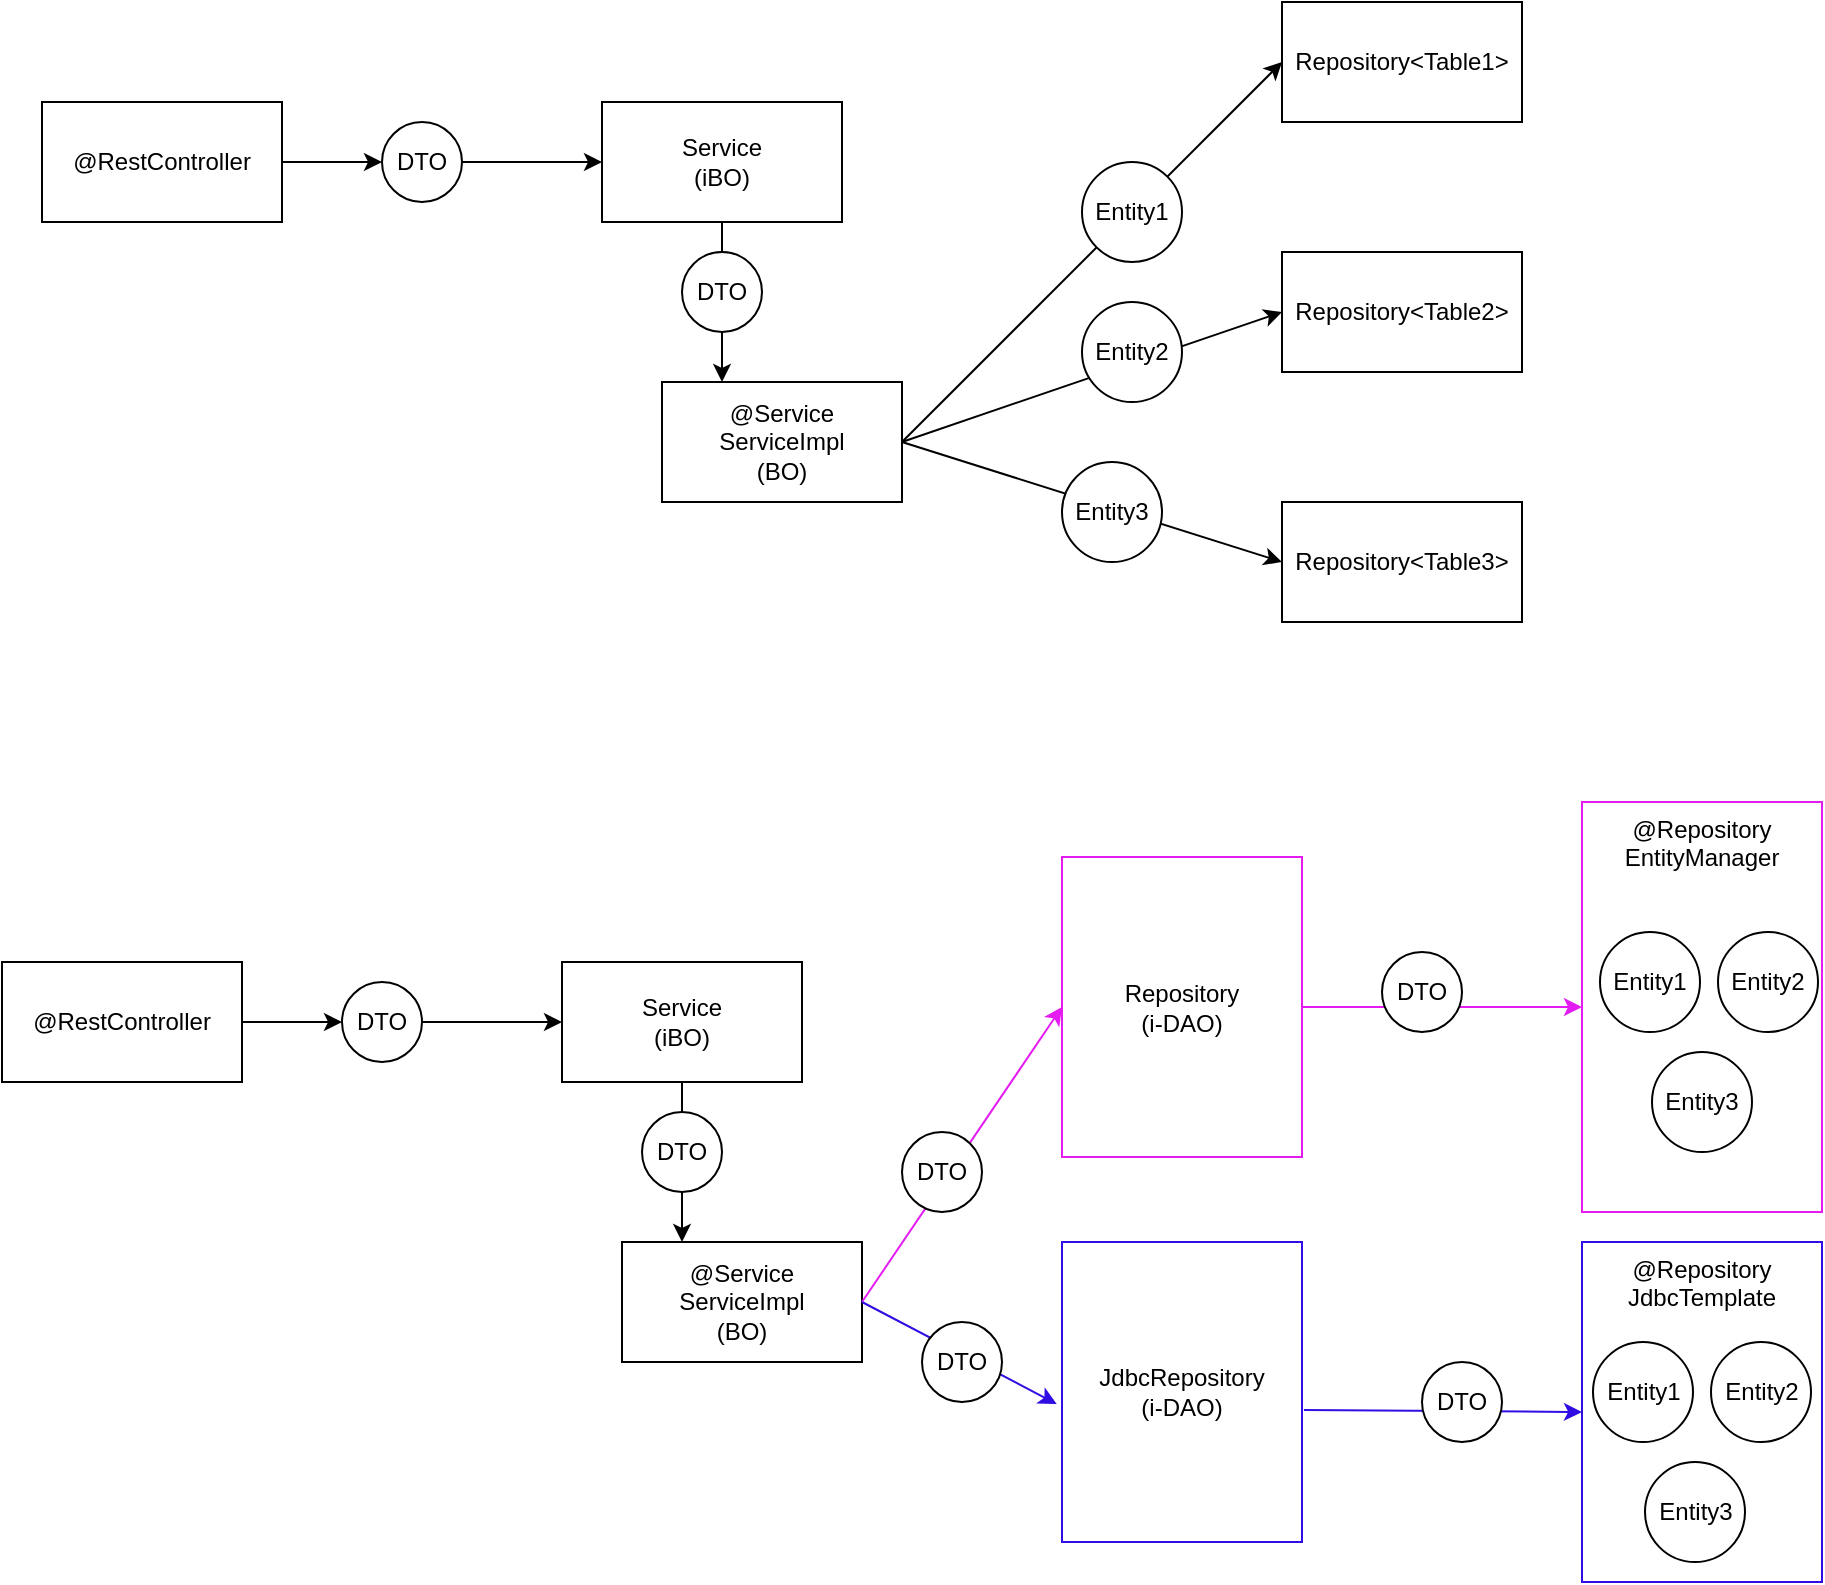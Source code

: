 <mxfile version="27.0.5">
  <diagram name="Page-1" id="lMIB8xPE1FvtPThTm5dJ">
    <mxGraphModel dx="1188" dy="619" grid="1" gridSize="10" guides="1" tooltips="1" connect="1" arrows="1" fold="1" page="1" pageScale="1" pageWidth="4681" pageHeight="3300" math="0" shadow="0">
      <root>
        <mxCell id="0" />
        <mxCell id="1" parent="0" />
        <mxCell id="PKCNoG8D6CvhKLjWCIYi-4" style="edgeStyle=orthogonalEdgeStyle;rounded=0;orthogonalLoop=1;jettySize=auto;html=1;entryX=0;entryY=0.5;entryDx=0;entryDy=0;" edge="1" parent="1" source="PKCNoG8D6CvhKLjWCIYi-14" target="PKCNoG8D6CvhKLjWCIYi-3">
          <mxGeometry relative="1" as="geometry" />
        </mxCell>
        <mxCell id="PKCNoG8D6CvhKLjWCIYi-1" value="@RestController" style="rounded=0;whiteSpace=wrap;html=1;" vertex="1" parent="1">
          <mxGeometry x="250" y="190" width="120" height="60" as="geometry" />
        </mxCell>
        <mxCell id="PKCNoG8D6CvhKLjWCIYi-2" value="@Service&lt;div&gt;ServiceImpl&lt;/div&gt;&lt;div&gt;(BO)&lt;/div&gt;" style="rounded=0;whiteSpace=wrap;html=1;" vertex="1" parent="1">
          <mxGeometry x="560" y="330" width="120" height="60" as="geometry" />
        </mxCell>
        <mxCell id="PKCNoG8D6CvhKLjWCIYi-5" style="edgeStyle=orthogonalEdgeStyle;rounded=0;orthogonalLoop=1;jettySize=auto;html=1;entryX=0.25;entryY=0;entryDx=0;entryDy=0;" edge="1" parent="1" source="PKCNoG8D6CvhKLjWCIYi-15" target="PKCNoG8D6CvhKLjWCIYi-2">
          <mxGeometry relative="1" as="geometry" />
        </mxCell>
        <mxCell id="PKCNoG8D6CvhKLjWCIYi-3" value="Service&lt;div&gt;(iBO)&lt;/div&gt;" style="rounded=0;whiteSpace=wrap;html=1;" vertex="1" parent="1">
          <mxGeometry x="530" y="190" width="120" height="60" as="geometry" />
        </mxCell>
        <mxCell id="PKCNoG8D6CvhKLjWCIYi-6" value="Repository&amp;lt;Table1&amp;gt;" style="rounded=0;whiteSpace=wrap;html=1;" vertex="1" parent="1">
          <mxGeometry x="870" y="140" width="120" height="60" as="geometry" />
        </mxCell>
        <mxCell id="PKCNoG8D6CvhKLjWCIYi-7" value="Repository&amp;lt;Table2&amp;gt;" style="rounded=0;whiteSpace=wrap;html=1;" vertex="1" parent="1">
          <mxGeometry x="870" y="265" width="120" height="60" as="geometry" />
        </mxCell>
        <mxCell id="PKCNoG8D6CvhKLjWCIYi-8" value="Repository&amp;lt;Table3&amp;gt;" style="rounded=0;whiteSpace=wrap;html=1;" vertex="1" parent="1">
          <mxGeometry x="870" y="390" width="120" height="60" as="geometry" />
        </mxCell>
        <mxCell id="PKCNoG8D6CvhKLjWCIYi-10" value="" style="endArrow=classic;html=1;rounded=0;entryX=0;entryY=0.5;entryDx=0;entryDy=0;" edge="1" parent="1" target="PKCNoG8D6CvhKLjWCIYi-7">
          <mxGeometry width="50" height="50" relative="1" as="geometry">
            <mxPoint x="680" y="360" as="sourcePoint" />
            <mxPoint x="850" y="360" as="targetPoint" />
          </mxGeometry>
        </mxCell>
        <mxCell id="PKCNoG8D6CvhKLjWCIYi-11" value="" style="endArrow=classic;html=1;rounded=0;exitX=1;exitY=0.5;exitDx=0;exitDy=0;entryX=0;entryY=0.5;entryDx=0;entryDy=0;" edge="1" parent="1" source="PKCNoG8D6CvhKLjWCIYi-2" target="PKCNoG8D6CvhKLjWCIYi-6">
          <mxGeometry width="50" height="50" relative="1" as="geometry">
            <mxPoint x="690" y="350" as="sourcePoint" />
            <mxPoint x="740" y="300" as="targetPoint" />
          </mxGeometry>
        </mxCell>
        <mxCell id="PKCNoG8D6CvhKLjWCIYi-12" value="" style="endArrow=classic;html=1;rounded=0;entryX=0;entryY=0.5;entryDx=0;entryDy=0;" edge="1" parent="1" target="PKCNoG8D6CvhKLjWCIYi-8">
          <mxGeometry width="50" height="50" relative="1" as="geometry">
            <mxPoint x="680" y="360" as="sourcePoint" />
            <mxPoint x="850" y="360" as="targetPoint" />
          </mxGeometry>
        </mxCell>
        <mxCell id="PKCNoG8D6CvhKLjWCIYi-16" value="Entity1" style="ellipse;whiteSpace=wrap;html=1;aspect=fixed;" vertex="1" parent="1">
          <mxGeometry x="770" y="220" width="50" height="50" as="geometry" />
        </mxCell>
        <mxCell id="PKCNoG8D6CvhKLjWCIYi-17" value="Entity2" style="ellipse;whiteSpace=wrap;html=1;aspect=fixed;" vertex="1" parent="1">
          <mxGeometry x="770" y="290" width="50" height="50" as="geometry" />
        </mxCell>
        <mxCell id="PKCNoG8D6CvhKLjWCIYi-18" value="Entity3" style="ellipse;whiteSpace=wrap;html=1;aspect=fixed;" vertex="1" parent="1">
          <mxGeometry x="760" y="370" width="50" height="50" as="geometry" />
        </mxCell>
        <mxCell id="PKCNoG8D6CvhKLjWCIYi-19" value="" style="edgeStyle=orthogonalEdgeStyle;rounded=0;orthogonalLoop=1;jettySize=auto;html=1;entryX=0.25;entryY=0;entryDx=0;entryDy=0;" edge="1" parent="1" source="PKCNoG8D6CvhKLjWCIYi-3" target="PKCNoG8D6CvhKLjWCIYi-15">
          <mxGeometry relative="1" as="geometry">
            <mxPoint x="590" y="250" as="sourcePoint" />
            <mxPoint x="590" y="330" as="targetPoint" />
          </mxGeometry>
        </mxCell>
        <mxCell id="PKCNoG8D6CvhKLjWCIYi-15" value="DTO" style="ellipse;whiteSpace=wrap;html=1;aspect=fixed;" vertex="1" parent="1">
          <mxGeometry x="570" y="265" width="40" height="40" as="geometry" />
        </mxCell>
        <mxCell id="PKCNoG8D6CvhKLjWCIYi-20" value="" style="edgeStyle=orthogonalEdgeStyle;rounded=0;orthogonalLoop=1;jettySize=auto;html=1;entryX=0;entryY=0.5;entryDx=0;entryDy=0;" edge="1" parent="1" source="PKCNoG8D6CvhKLjWCIYi-1" target="PKCNoG8D6CvhKLjWCIYi-14">
          <mxGeometry relative="1" as="geometry">
            <mxPoint x="370" y="220" as="sourcePoint" />
            <mxPoint x="530" y="220" as="targetPoint" />
          </mxGeometry>
        </mxCell>
        <mxCell id="PKCNoG8D6CvhKLjWCIYi-14" value="DTO" style="ellipse;whiteSpace=wrap;html=1;aspect=fixed;" vertex="1" parent="1">
          <mxGeometry x="420" y="200" width="40" height="40" as="geometry" />
        </mxCell>
        <mxCell id="PKCNoG8D6CvhKLjWCIYi-21" style="edgeStyle=orthogonalEdgeStyle;rounded=0;orthogonalLoop=1;jettySize=auto;html=1;entryX=0;entryY=0.5;entryDx=0;entryDy=0;" edge="1" parent="1" source="PKCNoG8D6CvhKLjWCIYi-38" target="PKCNoG8D6CvhKLjWCIYi-25">
          <mxGeometry relative="1" as="geometry" />
        </mxCell>
        <mxCell id="PKCNoG8D6CvhKLjWCIYi-22" value="@RestController" style="rounded=0;whiteSpace=wrap;html=1;" vertex="1" parent="1">
          <mxGeometry x="230" y="620" width="120" height="60" as="geometry" />
        </mxCell>
        <mxCell id="PKCNoG8D6CvhKLjWCIYi-23" value="@Service&lt;div&gt;ServiceImpl&lt;/div&gt;&lt;div&gt;(BO)&lt;/div&gt;" style="rounded=0;whiteSpace=wrap;html=1;" vertex="1" parent="1">
          <mxGeometry x="540" y="760" width="120" height="60" as="geometry" />
        </mxCell>
        <mxCell id="PKCNoG8D6CvhKLjWCIYi-24" style="edgeStyle=orthogonalEdgeStyle;rounded=0;orthogonalLoop=1;jettySize=auto;html=1;entryX=0.25;entryY=0;entryDx=0;entryDy=0;" edge="1" parent="1" source="PKCNoG8D6CvhKLjWCIYi-36" target="PKCNoG8D6CvhKLjWCIYi-23">
          <mxGeometry relative="1" as="geometry" />
        </mxCell>
        <mxCell id="PKCNoG8D6CvhKLjWCIYi-25" value="Service&lt;div&gt;(iBO)&lt;/div&gt;" style="rounded=0;whiteSpace=wrap;html=1;" vertex="1" parent="1">
          <mxGeometry x="510" y="620" width="120" height="60" as="geometry" />
        </mxCell>
        <mxCell id="PKCNoG8D6CvhKLjWCIYi-26" value="@Repository&lt;div&gt;EntityManager&lt;/div&gt;" style="rounded=0;whiteSpace=wrap;html=1;verticalAlign=top;strokeColor=light-dark(#e41cf2, #69c195);" vertex="1" parent="1">
          <mxGeometry x="1020" y="540" width="120" height="205" as="geometry" />
        </mxCell>
        <mxCell id="PKCNoG8D6CvhKLjWCIYi-32" value="Entity1" style="ellipse;whiteSpace=wrap;html=1;aspect=fixed;" vertex="1" parent="1">
          <mxGeometry x="1029" y="605" width="50" height="50" as="geometry" />
        </mxCell>
        <mxCell id="PKCNoG8D6CvhKLjWCIYi-33" value="Entity2" style="ellipse;whiteSpace=wrap;html=1;aspect=fixed;" vertex="1" parent="1">
          <mxGeometry x="1088" y="605" width="50" height="50" as="geometry" />
        </mxCell>
        <mxCell id="PKCNoG8D6CvhKLjWCIYi-34" value="Entity3" style="ellipse;whiteSpace=wrap;html=1;aspect=fixed;" vertex="1" parent="1">
          <mxGeometry x="1055" y="665" width="50" height="50" as="geometry" />
        </mxCell>
        <mxCell id="PKCNoG8D6CvhKLjWCIYi-35" value="" style="edgeStyle=orthogonalEdgeStyle;rounded=0;orthogonalLoop=1;jettySize=auto;html=1;entryX=0.25;entryY=0;entryDx=0;entryDy=0;" edge="1" parent="1" source="PKCNoG8D6CvhKLjWCIYi-25" target="PKCNoG8D6CvhKLjWCIYi-36">
          <mxGeometry relative="1" as="geometry">
            <mxPoint x="570" y="680" as="sourcePoint" />
            <mxPoint x="570" y="760" as="targetPoint" />
          </mxGeometry>
        </mxCell>
        <mxCell id="PKCNoG8D6CvhKLjWCIYi-36" value="DTO" style="ellipse;whiteSpace=wrap;html=1;aspect=fixed;" vertex="1" parent="1">
          <mxGeometry x="550" y="695" width="40" height="40" as="geometry" />
        </mxCell>
        <mxCell id="PKCNoG8D6CvhKLjWCIYi-37" value="" style="edgeStyle=orthogonalEdgeStyle;rounded=0;orthogonalLoop=1;jettySize=auto;html=1;entryX=0;entryY=0.5;entryDx=0;entryDy=0;" edge="1" parent="1" source="PKCNoG8D6CvhKLjWCIYi-22" target="PKCNoG8D6CvhKLjWCIYi-38">
          <mxGeometry relative="1" as="geometry">
            <mxPoint x="350" y="650" as="sourcePoint" />
            <mxPoint x="510" y="650" as="targetPoint" />
          </mxGeometry>
        </mxCell>
        <mxCell id="PKCNoG8D6CvhKLjWCIYi-38" value="DTO" style="ellipse;whiteSpace=wrap;html=1;aspect=fixed;" vertex="1" parent="1">
          <mxGeometry x="400" y="630" width="40" height="40" as="geometry" />
        </mxCell>
        <mxCell id="PKCNoG8D6CvhKLjWCIYi-39" value="@Repository&lt;div&gt;JdbcTemplate&lt;/div&gt;" style="rounded=0;whiteSpace=wrap;html=1;verticalAlign=top;strokeColor=light-dark(#310de3, #ededed);" vertex="1" parent="1">
          <mxGeometry x="1020" y="760" width="120" height="170" as="geometry" />
        </mxCell>
        <mxCell id="PKCNoG8D6CvhKLjWCIYi-40" value="Entity1" style="ellipse;whiteSpace=wrap;html=1;aspect=fixed;" vertex="1" parent="1">
          <mxGeometry x="1025.5" y="810" width="50" height="50" as="geometry" />
        </mxCell>
        <mxCell id="PKCNoG8D6CvhKLjWCIYi-41" value="Entity2" style="ellipse;whiteSpace=wrap;html=1;aspect=fixed;" vertex="1" parent="1">
          <mxGeometry x="1084.5" y="810" width="50" height="50" as="geometry" />
        </mxCell>
        <mxCell id="PKCNoG8D6CvhKLjWCIYi-42" value="Entity3" style="ellipse;whiteSpace=wrap;html=1;aspect=fixed;" vertex="1" parent="1">
          <mxGeometry x="1051.5" y="870" width="50" height="50" as="geometry" />
        </mxCell>
        <mxCell id="PKCNoG8D6CvhKLjWCIYi-50" value="Repository&lt;div&gt;(i-DAO)&lt;/div&gt;" style="rounded=0;whiteSpace=wrap;html=1;strokeColor=light-dark(#e41cf2, #69c195);" vertex="1" parent="1">
          <mxGeometry x="760" y="567.5" width="120" height="150" as="geometry" />
        </mxCell>
        <mxCell id="PKCNoG8D6CvhKLjWCIYi-51" value="" style="endArrow=classic;html=1;rounded=0;exitX=1;exitY=0.5;exitDx=0;exitDy=0;entryX=0;entryY=0.5;entryDx=0;entryDy=0;strokeColor=light-dark(#e41cf2, #69c195);" edge="1" parent="1" source="PKCNoG8D6CvhKLjWCIYi-23" target="PKCNoG8D6CvhKLjWCIYi-50">
          <mxGeometry width="50" height="50" relative="1" as="geometry">
            <mxPoint x="620" y="710" as="sourcePoint" />
            <mxPoint x="670" y="660" as="targetPoint" />
          </mxGeometry>
        </mxCell>
        <mxCell id="PKCNoG8D6CvhKLjWCIYi-52" value="" style="endArrow=classic;html=1;rounded=0;exitX=1;exitY=0.5;exitDx=0;exitDy=0;entryX=0;entryY=0.5;entryDx=0;entryDy=0;strokeColor=light-dark(#e41cf2, #69c195);" edge="1" parent="1" source="PKCNoG8D6CvhKLjWCIYi-50" target="PKCNoG8D6CvhKLjWCIYi-26">
          <mxGeometry width="50" height="50" relative="1" as="geometry">
            <mxPoint x="620" y="710" as="sourcePoint" />
            <mxPoint x="670" y="660" as="targetPoint" />
          </mxGeometry>
        </mxCell>
        <mxCell id="PKCNoG8D6CvhKLjWCIYi-53" value="" style="endArrow=classic;html=1;rounded=0;entryX=0;entryY=0.5;entryDx=0;entryDy=0;exitX=1.008;exitY=0.56;exitDx=0;exitDy=0;exitPerimeter=0;strokeColor=light-dark(#310de3, #ededed);" edge="1" parent="1" source="PKCNoG8D6CvhKLjWCIYi-54" target="PKCNoG8D6CvhKLjWCIYi-39">
          <mxGeometry width="50" height="50" relative="1" as="geometry">
            <mxPoint x="870" y="790" as="sourcePoint" />
            <mxPoint x="670" y="660" as="targetPoint" />
          </mxGeometry>
        </mxCell>
        <mxCell id="PKCNoG8D6CvhKLjWCIYi-54" value="JdbcRepository&lt;div&gt;(i-DAO)&lt;/div&gt;" style="rounded=0;whiteSpace=wrap;html=1;strokeColor=light-dark(#310de3, #ededed);" vertex="1" parent="1">
          <mxGeometry x="760" y="760" width="120" height="150" as="geometry" />
        </mxCell>
        <mxCell id="PKCNoG8D6CvhKLjWCIYi-55" value="" style="endArrow=classic;html=1;rounded=0;exitX=1;exitY=0.5;exitDx=0;exitDy=0;entryX=-0.022;entryY=0.54;entryDx=0;entryDy=0;entryPerimeter=0;strokeColor=light-dark(#310de3, #ededed);" edge="1" parent="1" source="PKCNoG8D6CvhKLjWCIYi-23" target="PKCNoG8D6CvhKLjWCIYi-54">
          <mxGeometry width="50" height="50" relative="1" as="geometry">
            <mxPoint x="620" y="770" as="sourcePoint" />
            <mxPoint x="670" y="720" as="targetPoint" />
          </mxGeometry>
        </mxCell>
        <mxCell id="PKCNoG8D6CvhKLjWCIYi-56" value="DTO" style="ellipse;whiteSpace=wrap;html=1;aspect=fixed;" vertex="1" parent="1">
          <mxGeometry x="940" y="820" width="40" height="40" as="geometry" />
        </mxCell>
        <mxCell id="PKCNoG8D6CvhKLjWCIYi-45" value="DTO" style="ellipse;whiteSpace=wrap;html=1;aspect=fixed;" vertex="1" parent="1">
          <mxGeometry x="680" y="705" width="40" height="40" as="geometry" />
        </mxCell>
        <mxCell id="PKCNoG8D6CvhKLjWCIYi-57" value="DTO" style="ellipse;whiteSpace=wrap;html=1;aspect=fixed;" vertex="1" parent="1">
          <mxGeometry x="690" y="800" width="40" height="40" as="geometry" />
        </mxCell>
        <mxCell id="PKCNoG8D6CvhKLjWCIYi-49" value="DTO" style="ellipse;whiteSpace=wrap;html=1;aspect=fixed;" vertex="1" parent="1">
          <mxGeometry x="920" y="615" width="40" height="40" as="geometry" />
        </mxCell>
      </root>
    </mxGraphModel>
  </diagram>
</mxfile>
